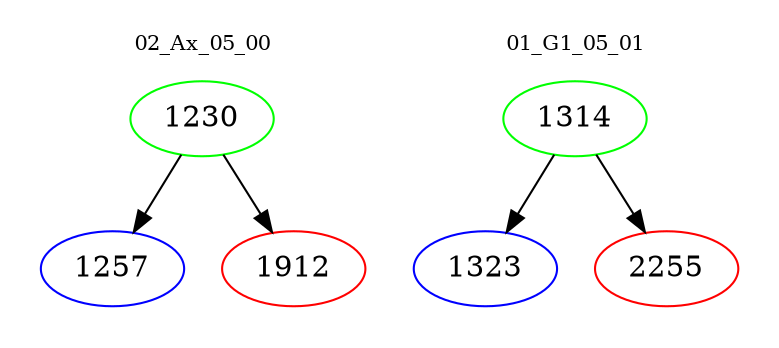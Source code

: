 digraph{
subgraph cluster_0 {
color = white
label = "02_Ax_05_00";
fontsize=10;
T0_1230 [label="1230", color="green"]
T0_1230 -> T0_1257 [color="black"]
T0_1257 [label="1257", color="blue"]
T0_1230 -> T0_1912 [color="black"]
T0_1912 [label="1912", color="red"]
}
subgraph cluster_1 {
color = white
label = "01_G1_05_01";
fontsize=10;
T1_1314 [label="1314", color="green"]
T1_1314 -> T1_1323 [color="black"]
T1_1323 [label="1323", color="blue"]
T1_1314 -> T1_2255 [color="black"]
T1_2255 [label="2255", color="red"]
}
}
